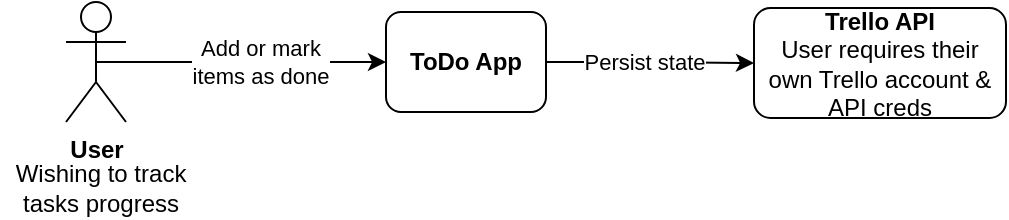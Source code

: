 <mxfile version="14.9.8" type="device" pages="3"><diagram id="eYa04upuhDAm2NaGMBLK" name="Context"><mxGraphModel dx="988" dy="461" grid="1" gridSize="10" guides="1" tooltips="1" connect="1" arrows="1" fold="1" page="1" pageScale="1" pageWidth="827" pageHeight="1169" math="0" shadow="0"><root><mxCell id="0"/><mxCell id="1" parent="0"/><mxCell id="Px-PyiE_hNHIRH1IB3ZN-5" style="edgeStyle=orthogonalEdgeStyle;rounded=0;orthogonalLoop=1;jettySize=auto;html=1;exitX=0.5;exitY=0.5;exitDx=0;exitDy=0;exitPerimeter=0;" edge="1" parent="1" source="Px-PyiE_hNHIRH1IB3ZN-3" target="Px-PyiE_hNHIRH1IB3ZN-4"><mxGeometry relative="1" as="geometry"/></mxCell><mxCell id="Px-PyiE_hNHIRH1IB3ZN-11" value="Add or mark &lt;br&gt;items as done" style="edgeLabel;html=1;align=center;verticalAlign=middle;resizable=0;points=[];" vertex="1" connectable="0" parent="Px-PyiE_hNHIRH1IB3ZN-5"><mxGeometry x="-0.207" y="1" relative="1" as="geometry"><mxPoint x="24" y="1" as="offset"/></mxGeometry></mxCell><mxCell id="Px-PyiE_hNHIRH1IB3ZN-3" value="&lt;b&gt;User&lt;/b&gt;" style="shape=umlActor;verticalLabelPosition=bottom;verticalAlign=top;html=1;outlineConnect=0;" vertex="1" parent="1"><mxGeometry x="70" y="180" width="30" height="60" as="geometry"/></mxCell><mxCell id="Px-PyiE_hNHIRH1IB3ZN-13" style="edgeStyle=orthogonalEdgeStyle;rounded=0;orthogonalLoop=1;jettySize=auto;html=1;exitX=1;exitY=0.5;exitDx=0;exitDy=0;" edge="1" parent="1" source="Px-PyiE_hNHIRH1IB3ZN-4" target="bw2BfxOd4TpPL5oAIoyk-1"><mxGeometry relative="1" as="geometry"><mxPoint x="414" y="210" as="targetPoint"/></mxGeometry></mxCell><mxCell id="Px-PyiE_hNHIRH1IB3ZN-15" value="Persist state" style="edgeLabel;html=1;align=center;verticalAlign=middle;resizable=0;points=[];" vertex="1" connectable="0" parent="Px-PyiE_hNHIRH1IB3ZN-13"><mxGeometry x="-0.413" y="1" relative="1" as="geometry"><mxPoint x="18" y="1" as="offset"/></mxGeometry></mxCell><mxCell id="Px-PyiE_hNHIRH1IB3ZN-4" value="&lt;b&gt;ToDo App&lt;/b&gt;" style="rounded=1;whiteSpace=wrap;html=1;" vertex="1" parent="1"><mxGeometry x="230" y="185" width="80" height="50" as="geometry"/></mxCell><mxCell id="Px-PyiE_hNHIRH1IB3ZN-12" value="Wishing to track &lt;br&gt;tasks progress" style="text;html=1;align=center;verticalAlign=middle;resizable=0;points=[];autosize=1;strokeColor=none;" vertex="1" parent="1"><mxGeometry x="37" y="258" width="100" height="30" as="geometry"/></mxCell><mxCell id="bw2BfxOd4TpPL5oAIoyk-1" value="&lt;b&gt;Trello API&lt;br&gt;&lt;/b&gt;User requires their own Trello account &amp;amp; API creds" style="rounded=1;whiteSpace=wrap;html=1;" vertex="1" parent="1"><mxGeometry x="414" y="183" width="126" height="55" as="geometry"/></mxCell></root></mxGraphModel></diagram><diagram id="F4n9JZ8DS7mPZWWMRul_" name="Container"><mxGraphModel dx="988" dy="461" grid="1" gridSize="10" guides="1" tooltips="1" connect="1" arrows="1" fold="1" page="1" pageScale="1" pageWidth="827" pageHeight="1169" math="0" shadow="0"><root><mxCell id="YIFoDF0BfbO66znxlIxr-0"/><mxCell id="YIFoDF0BfbO66znxlIxr-1" parent="YIFoDF0BfbO66znxlIxr-0"/><mxCell id="W8CrI28UfQVbVcA8g0RG-0" style="edgeStyle=orthogonalEdgeStyle;rounded=0;orthogonalLoop=1;jettySize=auto;html=1;exitX=0.5;exitY=0.5;exitDx=0;exitDy=0;exitPerimeter=0;" edge="1" parent="YIFoDF0BfbO66znxlIxr-1" source="W8CrI28UfQVbVcA8g0RG-2" target="NUo-srpFEI6x5JW3BdWd-0"><mxGeometry relative="1" as="geometry"><mxPoint x="210" y="210" as="targetPoint"/></mxGeometry></mxCell><mxCell id="5w506XcbIhFT4r2Vx8WS-2" value="Makes HTTP&lt;br&gt;request" style="edgeLabel;html=1;align=center;verticalAlign=middle;resizable=0;points=[];" vertex="1" connectable="0" parent="W8CrI28UfQVbVcA8g0RG-0"><mxGeometry x="-0.061" relative="1" as="geometry"><mxPoint as="offset"/></mxGeometry></mxCell><mxCell id="W8CrI28UfQVbVcA8g0RG-2" value="&lt;b&gt;User&lt;/b&gt;" style="shape=umlActor;verticalLabelPosition=bottom;verticalAlign=top;html=1;outlineConnect=0;" vertex="1" parent="YIFoDF0BfbO66znxlIxr-1"><mxGeometry x="70" y="180" width="30" height="60" as="geometry"/></mxCell><mxCell id="W8CrI28UfQVbVcA8g0RG-3" style="edgeStyle=orthogonalEdgeStyle;rounded=0;orthogonalLoop=1;jettySize=auto;html=1;exitX=1;exitY=0.5;exitDx=0;exitDy=0;" edge="1" parent="YIFoDF0BfbO66znxlIxr-1" source="W8CrI28UfQVbVcA8g0RG-5" target="W8CrI28UfQVbVcA8g0RG-7"><mxGeometry relative="1" as="geometry"><mxPoint x="370" y="210.333" as="targetPoint"/></mxGeometry></mxCell><mxCell id="W8CrI28UfQVbVcA8g0RG-4" value="Persist state" style="edgeLabel;html=1;align=center;verticalAlign=middle;resizable=0;points=[];" vertex="1" connectable="0" parent="W8CrI28UfQVbVcA8g0RG-3"><mxGeometry x="-0.413" y="1" relative="1" as="geometry"><mxPoint x="18" y="1" as="offset"/></mxGeometry></mxCell><mxCell id="W8CrI28UfQVbVcA8g0RG-5" value="&lt;b&gt;Application Code&lt;/b&gt;&lt;br&gt;Python + Jinja templates" style="rounded=1;whiteSpace=wrap;html=1;" vertex="1" parent="YIFoDF0BfbO66znxlIxr-1"><mxGeometry x="575" y="177" width="110" height="65" as="geometry"/></mxCell><mxCell id="W8CrI28UfQVbVcA8g0RG-6" value="Wishing to track &lt;br&gt;tasks progress" style="text;html=1;align=center;verticalAlign=middle;resizable=0;points=[];autosize=1;strokeColor=none;" vertex="1" parent="YIFoDF0BfbO66znxlIxr-1"><mxGeometry x="37" y="258" width="100" height="30" as="geometry"/></mxCell><mxCell id="W8CrI28UfQVbVcA8g0RG-7" value="&lt;b&gt;Trello API&lt;br&gt;&lt;/b&gt;User requires their own Trello account &amp;amp; API creds" style="rounded=1;whiteSpace=wrap;html=1;" vertex="1" parent="YIFoDF0BfbO66znxlIxr-1"><mxGeometry x="780" y="182.5" width="126" height="55" as="geometry"/></mxCell><mxCell id="5w506XcbIhFT4r2Vx8WS-0" value="Forwards HTTP &lt;br&gt;request to &lt;br&gt;Python function" style="edgeStyle=orthogonalEdgeStyle;rounded=0;orthogonalLoop=1;jettySize=auto;html=1;" edge="1" parent="YIFoDF0BfbO66znxlIxr-1" target="NUo-srpFEI6x5JW3BdWd-1"><mxGeometry relative="1" as="geometry"><mxPoint x="280" y="210" as="sourcePoint"/><mxPoint x="350" y="212.5" as="targetPoint"/></mxGeometry></mxCell><mxCell id="NUo-srpFEI6x5JW3BdWd-0" value="&lt;b&gt;Gunicorn&lt;/b&gt;&lt;br&gt;WSGI HTTP Server" style="rounded=1;whiteSpace=wrap;html=1;" vertex="1" parent="YIFoDF0BfbO66znxlIxr-1"><mxGeometry x="200" y="185" width="80" height="50" as="geometry"/></mxCell><mxCell id="5w506XcbIhFT4r2Vx8WS-1" style="edgeStyle=orthogonalEdgeStyle;rounded=0;orthogonalLoop=1;jettySize=auto;html=1;" edge="1" parent="YIFoDF0BfbO66znxlIxr-1" source="NUo-srpFEI6x5JW3BdWd-1" target="W8CrI28UfQVbVcA8g0RG-5"><mxGeometry relative="1" as="geometry"/></mxCell><mxCell id="5w506XcbIhFT4r2Vx8WS-3" value="Calls" style="edgeLabel;html=1;align=center;verticalAlign=middle;resizable=0;points=[];" vertex="1" connectable="0" parent="5w506XcbIhFT4r2Vx8WS-1"><mxGeometry x="-0.29" y="1" relative="1" as="geometry"><mxPoint x="10" y="1" as="offset"/></mxGeometry></mxCell><mxCell id="NUo-srpFEI6x5JW3BdWd-1" value="&lt;b&gt;Flask&lt;/b&gt;&lt;br&gt;WSGI web app framework" style="rounded=1;whiteSpace=wrap;html=1;" vertex="1" parent="YIFoDF0BfbO66znxlIxr-1"><mxGeometry x="400" y="185" width="90" height="50" as="geometry"/></mxCell><mxCell id="tahOJGPtPTxJQm3_oMCv-3" value="To-Do App (Docker container port 5000)" style="swimlane;shadow=0;" vertex="1" parent="YIFoDF0BfbO66znxlIxr-1"><mxGeometry x="178" y="150" width="520" height="110" as="geometry"><mxRectangle x="178" y="150" width="90" height="23" as="alternateBounds"/></mxGeometry></mxCell></root></mxGraphModel></diagram><diagram name="Component" id="8JB4J5O3D1VTGvjT1sNy"><mxGraphModel dx="818" dy="381" grid="1" gridSize="10" guides="1" tooltips="1" connect="1" arrows="1" fold="1" page="1" pageScale="1" pageWidth="827" pageHeight="1169" math="0" shadow="0"><root><mxCell id="tsOOjw1JMFeg5cl3YOqZ-0"/><mxCell id="tsOOjw1JMFeg5cl3YOqZ-1" parent="tsOOjw1JMFeg5cl3YOqZ-0"/><mxCell id="tsOOjw1JMFeg5cl3YOqZ-5" style="edgeStyle=orthogonalEdgeStyle;rounded=0;orthogonalLoop=1;jettySize=auto;html=1;" edge="1" parent="tsOOjw1JMFeg5cl3YOqZ-1" source="3lPDZ3kjD7kNyXwNJVq3-0" target="tsOOjw1JMFeg5cl3YOqZ-9"><mxGeometry relative="1" as="geometry"><mxPoint x="370" y="210.333" as="targetPoint"/><mxPoint x="685" y="209.5" as="sourcePoint"/></mxGeometry></mxCell><mxCell id="tsOOjw1JMFeg5cl3YOqZ-6" value="Make API calls" style="edgeLabel;html=1;align=center;verticalAlign=middle;resizable=0;points=[];" vertex="1" connectable="0" parent="tsOOjw1JMFeg5cl3YOqZ-5"><mxGeometry x="-0.413" y="1" relative="1" as="geometry"><mxPoint x="31" y="1" as="offset"/></mxGeometry></mxCell><mxCell id="tsOOjw1JMFeg5cl3YOqZ-9" value="&lt;b&gt;Trello API&lt;br&gt;&lt;/b&gt;User requires their own Trello account &amp;amp; API creds" style="rounded=1;whiteSpace=wrap;html=1;" vertex="1" parent="tsOOjw1JMFeg5cl3YOqZ-1"><mxGeometry x="1070" y="178" width="126" height="55" as="geometry"/></mxCell><mxCell id="tsOOjw1JMFeg5cl3YOqZ-10" value="Forwards HTTP &lt;br&gt;request to &lt;br&gt;Python function" style="edgeStyle=orthogonalEdgeStyle;rounded=0;orthogonalLoop=1;jettySize=auto;html=1;" edge="1" parent="tsOOjw1JMFeg5cl3YOqZ-1" target="tsOOjw1JMFeg5cl3YOqZ-14" source="tsOOjw1JMFeg5cl3YOqZ-11"><mxGeometry relative="1" as="geometry"><mxPoint x="280" y="210" as="sourcePoint"/><mxPoint x="350" y="212.5" as="targetPoint"/></mxGeometry></mxCell><mxCell id="tsOOjw1JMFeg5cl3YOqZ-11" value="&lt;b&gt;Gunicorn&lt;/b&gt;&lt;br&gt;WSGI HTTP Server" style="rounded=1;whiteSpace=wrap;html=1;" vertex="1" parent="tsOOjw1JMFeg5cl3YOqZ-1"><mxGeometry x="70" y="180.5" width="80" height="50" as="geometry"/></mxCell><mxCell id="tsOOjw1JMFeg5cl3YOqZ-15" value="To-Do App (Docker container port 5000)" style="swimlane;shadow=0;" vertex="1" parent="tsOOjw1JMFeg5cl3YOqZ-1"><mxGeometry x="178" y="130" width="802" height="228" as="geometry"><mxRectangle x="178" y="148" width="90" height="23" as="alternateBounds"/></mxGeometry></mxCell><mxCell id="3lPDZ3kjD7kNyXwNJVq3-0" value="&lt;b&gt;Requests package&lt;br&gt;&lt;/b&gt;Handle HTTP requests" style="rounded=1;whiteSpace=wrap;html=1;" vertex="1" parent="tsOOjw1JMFeg5cl3YOqZ-15"><mxGeometry x="649" y="43" width="128" height="65" as="geometry"/></mxCell><mxCell id="tsOOjw1JMFeg5cl3YOqZ-14" value="&lt;b&gt;Flask&lt;/b&gt;&lt;br&gt;WSGI web app framework" style="rounded=1;whiteSpace=wrap;html=1;" vertex="1" parent="tsOOjw1JMFeg5cl3YOqZ-15"><mxGeometry x="112" y="50.5" width="90" height="50" as="geometry"/></mxCell><mxCell id="3B3kr04DrU-9WqJeOczU-6" style="edgeStyle=orthogonalEdgeStyle;rounded=0;orthogonalLoop=1;jettySize=auto;html=1;" edge="1" parent="tsOOjw1JMFeg5cl3YOqZ-15" source="3B3kr04DrU-9WqJeOczU-1" target="3lPDZ3kjD7kNyXwNJVq3-2"><mxGeometry relative="1" as="geometry"/></mxCell><mxCell id="3B3kr04DrU-9WqJeOczU-1" value="&lt;b&gt;App Router&lt;br&gt;&lt;/b&gt;Calls different functions based on endpoint and HTTP method" style="rounded=1;whiteSpace=wrap;html=1;" vertex="1" parent="tsOOjw1JMFeg5cl3YOqZ-15"><mxGeometry x="292" y="40" width="128" height="72.5" as="geometry"/></mxCell><mxCell id="tsOOjw1JMFeg5cl3YOqZ-12" style="edgeStyle=orthogonalEdgeStyle;rounded=0;orthogonalLoop=1;jettySize=auto;html=1;" edge="1" parent="tsOOjw1JMFeg5cl3YOqZ-15" source="tsOOjw1JMFeg5cl3YOqZ-14" target="3B3kr04DrU-9WqJeOczU-1"><mxGeometry relative="1" as="geometry"><mxPoint x="362" y="60" as="targetPoint"/></mxGeometry></mxCell><mxCell id="tsOOjw1JMFeg5cl3YOqZ-13" value="Serves app &lt;br&gt;on port 5000" style="edgeLabel;html=1;align=center;verticalAlign=middle;resizable=0;points=[];" vertex="1" connectable="0" parent="tsOOjw1JMFeg5cl3YOqZ-12"><mxGeometry x="-0.29" y="1" relative="1" as="geometry"><mxPoint x="8" y="1" as="offset"/></mxGeometry></mxCell><mxCell id="3B3kr04DrU-9WqJeOczU-2" style="edgeStyle=orthogonalEdgeStyle;rounded=0;orthogonalLoop=1;jettySize=auto;html=1;" edge="1" parent="tsOOjw1JMFeg5cl3YOqZ-15" source="3lPDZ3kjD7kNyXwNJVq3-2" target="3lPDZ3kjD7kNyXwNJVq3-0"><mxGeometry relative="1" as="geometry"/></mxCell><mxCell id="3B3kr04DrU-9WqJeOczU-4" style="edgeStyle=orthogonalEdgeStyle;rounded=0;orthogonalLoop=1;jettySize=auto;html=1;" edge="1" parent="tsOOjw1JMFeg5cl3YOqZ-15" source="3lPDZ3kjD7kNyXwNJVq3-2" target="3lPDZ3kjD7kNyXwNJVq3-1"><mxGeometry relative="1" as="geometry"/></mxCell><mxCell id="3lPDZ3kjD7kNyXwNJVq3-2" value="&lt;b&gt;Trello client&lt;br&gt;&lt;/b&gt;Interfaces with Trello API" style="rounded=1;whiteSpace=wrap;html=1;" vertex="1" parent="tsOOjw1JMFeg5cl3YOqZ-15"><mxGeometry x="482" y="43" width="128" height="65" as="geometry"/></mxCell><mxCell id="tsOOjw1JMFeg5cl3YOqZ-18" value="&lt;b&gt;Views&lt;br&gt;&lt;/b&gt;Get data to generate HTML" style="rounded=1;whiteSpace=wrap;html=1;" vertex="1" parent="tsOOjw1JMFeg5cl3YOqZ-15"><mxGeometry x="346" y="145.5" width="110" height="65" as="geometry"/></mxCell><mxCell id="3B3kr04DrU-9WqJeOczU-5" style="edgeStyle=orthogonalEdgeStyle;rounded=0;orthogonalLoop=1;jettySize=auto;html=1;exitX=0;exitY=0.5;exitDx=0;exitDy=0;" edge="1" parent="tsOOjw1JMFeg5cl3YOqZ-15" source="3lPDZ3kjD7kNyXwNJVq3-1" target="tsOOjw1JMFeg5cl3YOqZ-18"><mxGeometry relative="1" as="geometry"/></mxCell><mxCell id="3lPDZ3kjD7kNyXwNJVq3-1" value="&lt;b&gt;Item&lt;br&gt;&lt;/b&gt;Object describing a Task item" style="rounded=1;whiteSpace=wrap;html=1;" vertex="1" parent="tsOOjw1JMFeg5cl3YOqZ-15"><mxGeometry x="482" y="145.5" width="128" height="65" as="geometry"/></mxCell><mxCell id="tsOOjw1JMFeg5cl3YOqZ-17" value="&lt;b&gt;Jinja Templates&lt;br&gt;&lt;/b&gt;Create dynamic HTML&amp;nbsp;" style="rounded=1;whiteSpace=wrap;html=1;" vertex="1" parent="tsOOjw1JMFeg5cl3YOqZ-15"><mxGeometry x="212" y="145.5" width="110" height="65" as="geometry"/></mxCell><mxCell id="3B3kr04DrU-9WqJeOczU-0" value="Return to" style="edgeStyle=orthogonalEdgeStyle;rounded=0;orthogonalLoop=1;jettySize=auto;html=1;" edge="1" parent="tsOOjw1JMFeg5cl3YOqZ-15" source="tsOOjw1JMFeg5cl3YOqZ-17" target="tsOOjw1JMFeg5cl3YOqZ-14"><mxGeometry relative="1" as="geometry"/></mxCell><mxCell id="3B3kr04DrU-9WqJeOczU-3" style="edgeStyle=orthogonalEdgeStyle;rounded=0;orthogonalLoop=1;jettySize=auto;html=1;" edge="1" parent="tsOOjw1JMFeg5cl3YOqZ-15" source="tsOOjw1JMFeg5cl3YOqZ-18" target="tsOOjw1JMFeg5cl3YOqZ-17"><mxGeometry relative="1" as="geometry"/></mxCell></root></mxGraphModel></diagram></mxfile>